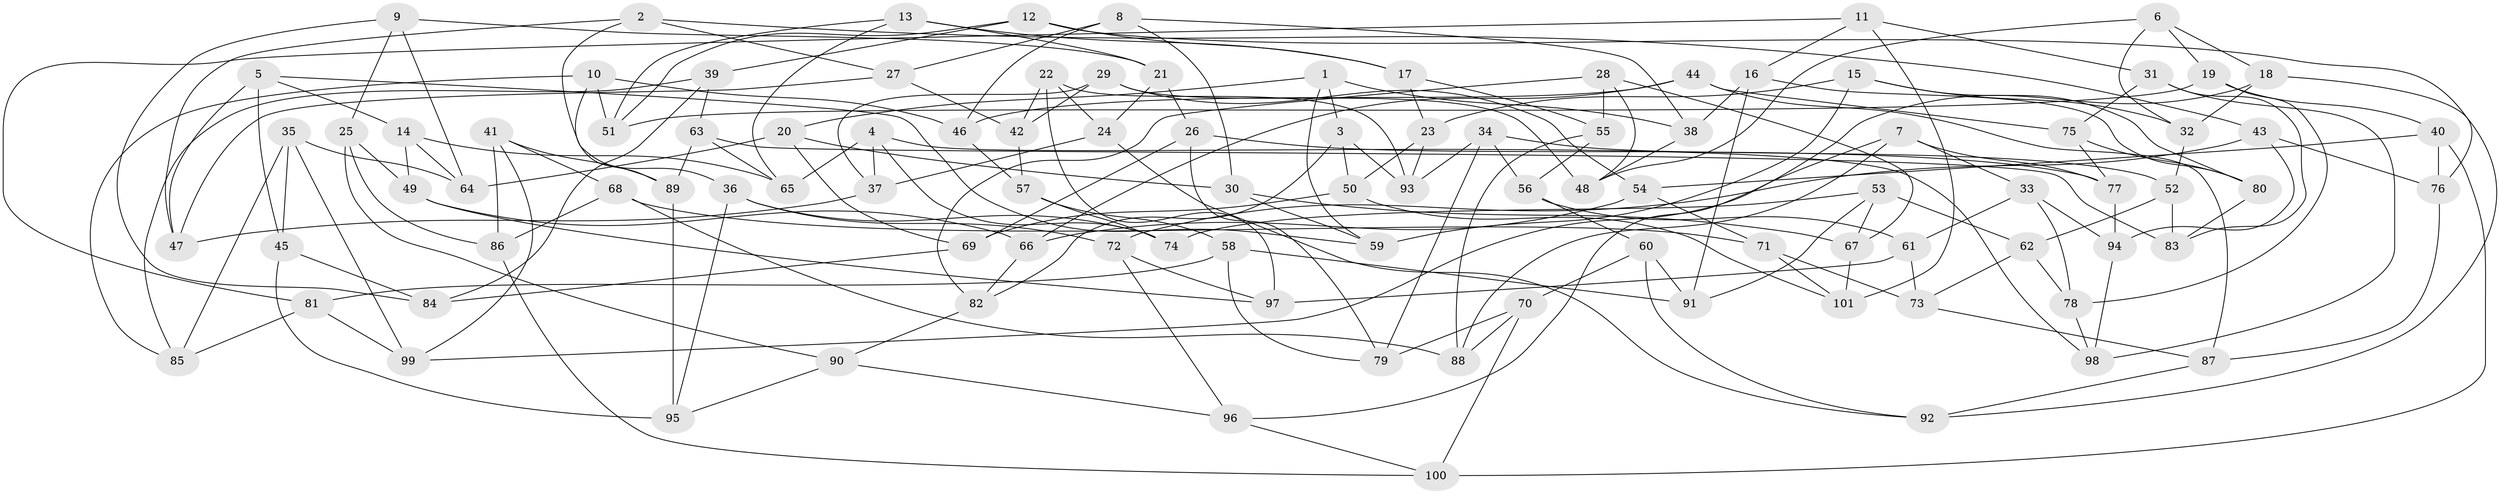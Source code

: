 // Generated by graph-tools (version 1.1) at 2025/37/03/09/25 02:37:52]
// undirected, 101 vertices, 202 edges
graph export_dot {
graph [start="1"]
  node [color=gray90,style=filled];
  1;
  2;
  3;
  4;
  5;
  6;
  7;
  8;
  9;
  10;
  11;
  12;
  13;
  14;
  15;
  16;
  17;
  18;
  19;
  20;
  21;
  22;
  23;
  24;
  25;
  26;
  27;
  28;
  29;
  30;
  31;
  32;
  33;
  34;
  35;
  36;
  37;
  38;
  39;
  40;
  41;
  42;
  43;
  44;
  45;
  46;
  47;
  48;
  49;
  50;
  51;
  52;
  53;
  54;
  55;
  56;
  57;
  58;
  59;
  60;
  61;
  62;
  63;
  64;
  65;
  66;
  67;
  68;
  69;
  70;
  71;
  72;
  73;
  74;
  75;
  76;
  77;
  78;
  79;
  80;
  81;
  82;
  83;
  84;
  85;
  86;
  87;
  88;
  89;
  90;
  91;
  92;
  93;
  94;
  95;
  96;
  97;
  98;
  99;
  100;
  101;
  1 -- 20;
  1 -- 59;
  1 -- 3;
  1 -- 38;
  2 -- 43;
  2 -- 27;
  2 -- 36;
  2 -- 47;
  3 -- 82;
  3 -- 50;
  3 -- 93;
  4 -- 74;
  4 -- 98;
  4 -- 37;
  4 -- 65;
  5 -- 45;
  5 -- 47;
  5 -- 14;
  5 -- 59;
  6 -- 48;
  6 -- 32;
  6 -- 19;
  6 -- 18;
  7 -- 99;
  7 -- 77;
  7 -- 88;
  7 -- 33;
  8 -- 27;
  8 -- 30;
  8 -- 46;
  8 -- 38;
  9 -- 84;
  9 -- 21;
  9 -- 25;
  9 -- 64;
  10 -- 46;
  10 -- 51;
  10 -- 85;
  10 -- 89;
  11 -- 101;
  11 -- 16;
  11 -- 81;
  11 -- 31;
  12 -- 39;
  12 -- 17;
  12 -- 76;
  12 -- 51;
  13 -- 17;
  13 -- 65;
  13 -- 21;
  13 -- 51;
  14 -- 64;
  14 -- 65;
  14 -- 49;
  15 -- 32;
  15 -- 80;
  15 -- 23;
  15 -- 59;
  16 -- 91;
  16 -- 38;
  16 -- 80;
  17 -- 55;
  17 -- 23;
  18 -- 32;
  18 -- 92;
  18 -- 96;
  19 -- 51;
  19 -- 40;
  19 -- 78;
  20 -- 69;
  20 -- 30;
  20 -- 64;
  21 -- 24;
  21 -- 26;
  22 -- 97;
  22 -- 24;
  22 -- 42;
  22 -- 93;
  23 -- 50;
  23 -- 93;
  24 -- 37;
  24 -- 92;
  25 -- 49;
  25 -- 90;
  25 -- 86;
  26 -- 77;
  26 -- 69;
  26 -- 79;
  27 -- 47;
  27 -- 42;
  28 -- 82;
  28 -- 67;
  28 -- 48;
  28 -- 55;
  29 -- 42;
  29 -- 37;
  29 -- 54;
  29 -- 48;
  30 -- 67;
  30 -- 59;
  31 -- 98;
  31 -- 83;
  31 -- 75;
  32 -- 52;
  33 -- 61;
  33 -- 94;
  33 -- 78;
  34 -- 56;
  34 -- 52;
  34 -- 93;
  34 -- 79;
  35 -- 64;
  35 -- 85;
  35 -- 99;
  35 -- 45;
  36 -- 74;
  36 -- 95;
  36 -- 72;
  37 -- 47;
  38 -- 48;
  39 -- 84;
  39 -- 85;
  39 -- 63;
  40 -- 54;
  40 -- 76;
  40 -- 100;
  41 -- 89;
  41 -- 86;
  41 -- 68;
  41 -- 99;
  42 -- 57;
  43 -- 72;
  43 -- 94;
  43 -- 76;
  44 -- 46;
  44 -- 66;
  44 -- 87;
  44 -- 75;
  45 -- 84;
  45 -- 95;
  46 -- 57;
  49 -- 97;
  49 -- 66;
  50 -- 101;
  50 -- 69;
  52 -- 62;
  52 -- 83;
  53 -- 91;
  53 -- 74;
  53 -- 67;
  53 -- 62;
  54 -- 66;
  54 -- 71;
  55 -- 88;
  55 -- 56;
  56 -- 61;
  56 -- 60;
  57 -- 74;
  57 -- 58;
  58 -- 81;
  58 -- 79;
  58 -- 91;
  60 -- 92;
  60 -- 91;
  60 -- 70;
  61 -- 73;
  61 -- 97;
  62 -- 73;
  62 -- 78;
  63 -- 89;
  63 -- 65;
  63 -- 83;
  66 -- 82;
  67 -- 101;
  68 -- 86;
  68 -- 88;
  68 -- 71;
  69 -- 84;
  70 -- 88;
  70 -- 100;
  70 -- 79;
  71 -- 101;
  71 -- 73;
  72 -- 97;
  72 -- 96;
  73 -- 87;
  75 -- 77;
  75 -- 80;
  76 -- 87;
  77 -- 94;
  78 -- 98;
  80 -- 83;
  81 -- 99;
  81 -- 85;
  82 -- 90;
  86 -- 100;
  87 -- 92;
  89 -- 95;
  90 -- 96;
  90 -- 95;
  94 -- 98;
  96 -- 100;
}
